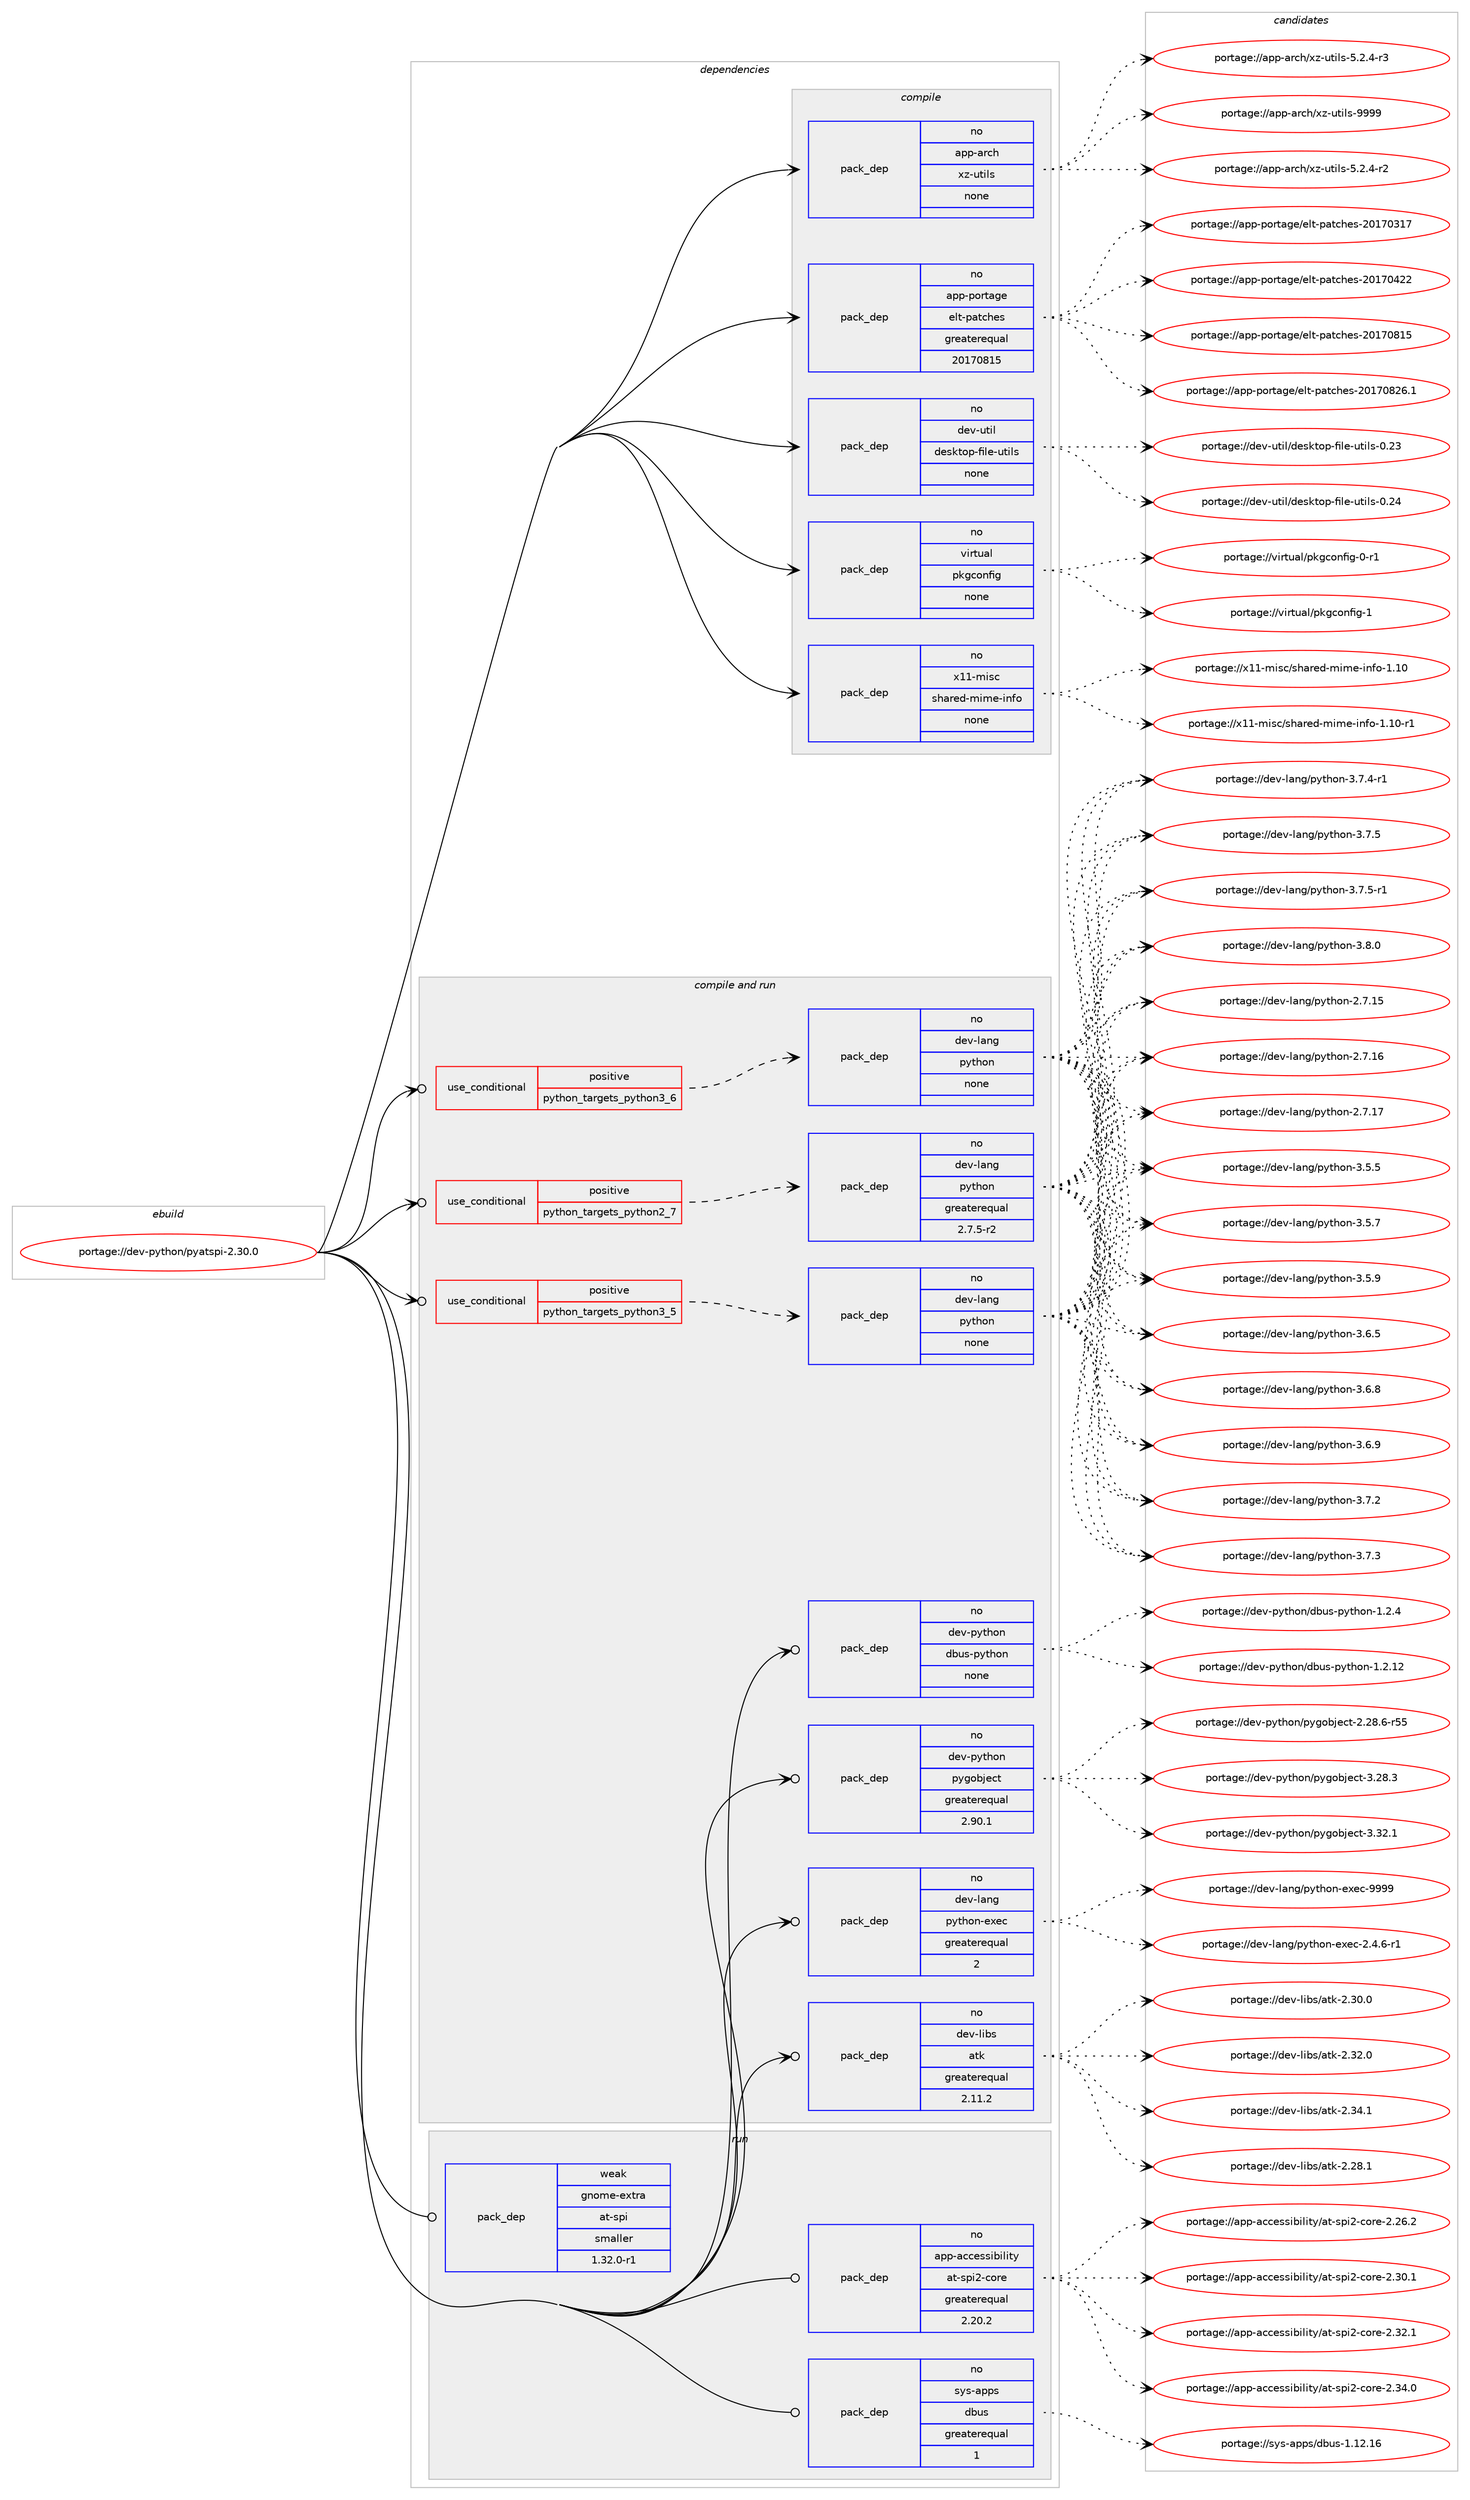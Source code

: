 digraph prolog {

# *************
# Graph options
# *************

newrank=true;
concentrate=true;
compound=true;
graph [rankdir=LR,fontname=Helvetica,fontsize=10,ranksep=1.5];#, ranksep=2.5, nodesep=0.2];
edge  [arrowhead=vee];
node  [fontname=Helvetica,fontsize=10];

# **********
# The ebuild
# **********

subgraph cluster_leftcol {
color=gray;
rank=same;
label=<<i>ebuild</i>>;
id [label="portage://dev-python/pyatspi-2.30.0", color=red, width=4, href="../dev-python/pyatspi-2.30.0.svg"];
}

# ****************
# The dependencies
# ****************

subgraph cluster_midcol {
color=gray;
label=<<i>dependencies</i>>;
subgraph cluster_compile {
fillcolor="#eeeeee";
style=filled;
label=<<i>compile</i>>;
subgraph pack121441 {
dependency159563 [label=<<TABLE BORDER="0" CELLBORDER="1" CELLSPACING="0" CELLPADDING="4" WIDTH="220"><TR><TD ROWSPAN="6" CELLPADDING="30">pack_dep</TD></TR><TR><TD WIDTH="110">no</TD></TR><TR><TD>app-arch</TD></TR><TR><TD>xz-utils</TD></TR><TR><TD>none</TD></TR><TR><TD></TD></TR></TABLE>>, shape=none, color=blue];
}
id:e -> dependency159563:w [weight=20,style="solid",arrowhead="vee"];
subgraph pack121442 {
dependency159564 [label=<<TABLE BORDER="0" CELLBORDER="1" CELLSPACING="0" CELLPADDING="4" WIDTH="220"><TR><TD ROWSPAN="6" CELLPADDING="30">pack_dep</TD></TR><TR><TD WIDTH="110">no</TD></TR><TR><TD>app-portage</TD></TR><TR><TD>elt-patches</TD></TR><TR><TD>greaterequal</TD></TR><TR><TD>20170815</TD></TR></TABLE>>, shape=none, color=blue];
}
id:e -> dependency159564:w [weight=20,style="solid",arrowhead="vee"];
subgraph pack121443 {
dependency159565 [label=<<TABLE BORDER="0" CELLBORDER="1" CELLSPACING="0" CELLPADDING="4" WIDTH="220"><TR><TD ROWSPAN="6" CELLPADDING="30">pack_dep</TD></TR><TR><TD WIDTH="110">no</TD></TR><TR><TD>dev-util</TD></TR><TR><TD>desktop-file-utils</TD></TR><TR><TD>none</TD></TR><TR><TD></TD></TR></TABLE>>, shape=none, color=blue];
}
id:e -> dependency159565:w [weight=20,style="solid",arrowhead="vee"];
subgraph pack121444 {
dependency159566 [label=<<TABLE BORDER="0" CELLBORDER="1" CELLSPACING="0" CELLPADDING="4" WIDTH="220"><TR><TD ROWSPAN="6" CELLPADDING="30">pack_dep</TD></TR><TR><TD WIDTH="110">no</TD></TR><TR><TD>virtual</TD></TR><TR><TD>pkgconfig</TD></TR><TR><TD>none</TD></TR><TR><TD></TD></TR></TABLE>>, shape=none, color=blue];
}
id:e -> dependency159566:w [weight=20,style="solid",arrowhead="vee"];
subgraph pack121445 {
dependency159567 [label=<<TABLE BORDER="0" CELLBORDER="1" CELLSPACING="0" CELLPADDING="4" WIDTH="220"><TR><TD ROWSPAN="6" CELLPADDING="30">pack_dep</TD></TR><TR><TD WIDTH="110">no</TD></TR><TR><TD>x11-misc</TD></TR><TR><TD>shared-mime-info</TD></TR><TR><TD>none</TD></TR><TR><TD></TD></TR></TABLE>>, shape=none, color=blue];
}
id:e -> dependency159567:w [weight=20,style="solid",arrowhead="vee"];
}
subgraph cluster_compileandrun {
fillcolor="#eeeeee";
style=filled;
label=<<i>compile and run</i>>;
subgraph cond34747 {
dependency159568 [label=<<TABLE BORDER="0" CELLBORDER="1" CELLSPACING="0" CELLPADDING="4"><TR><TD ROWSPAN="3" CELLPADDING="10">use_conditional</TD></TR><TR><TD>positive</TD></TR><TR><TD>python_targets_python2_7</TD></TR></TABLE>>, shape=none, color=red];
subgraph pack121446 {
dependency159569 [label=<<TABLE BORDER="0" CELLBORDER="1" CELLSPACING="0" CELLPADDING="4" WIDTH="220"><TR><TD ROWSPAN="6" CELLPADDING="30">pack_dep</TD></TR><TR><TD WIDTH="110">no</TD></TR><TR><TD>dev-lang</TD></TR><TR><TD>python</TD></TR><TR><TD>greaterequal</TD></TR><TR><TD>2.7.5-r2</TD></TR></TABLE>>, shape=none, color=blue];
}
dependency159568:e -> dependency159569:w [weight=20,style="dashed",arrowhead="vee"];
}
id:e -> dependency159568:w [weight=20,style="solid",arrowhead="odotvee"];
subgraph cond34748 {
dependency159570 [label=<<TABLE BORDER="0" CELLBORDER="1" CELLSPACING="0" CELLPADDING="4"><TR><TD ROWSPAN="3" CELLPADDING="10">use_conditional</TD></TR><TR><TD>positive</TD></TR><TR><TD>python_targets_python3_5</TD></TR></TABLE>>, shape=none, color=red];
subgraph pack121447 {
dependency159571 [label=<<TABLE BORDER="0" CELLBORDER="1" CELLSPACING="0" CELLPADDING="4" WIDTH="220"><TR><TD ROWSPAN="6" CELLPADDING="30">pack_dep</TD></TR><TR><TD WIDTH="110">no</TD></TR><TR><TD>dev-lang</TD></TR><TR><TD>python</TD></TR><TR><TD>none</TD></TR><TR><TD></TD></TR></TABLE>>, shape=none, color=blue];
}
dependency159570:e -> dependency159571:w [weight=20,style="dashed",arrowhead="vee"];
}
id:e -> dependency159570:w [weight=20,style="solid",arrowhead="odotvee"];
subgraph cond34749 {
dependency159572 [label=<<TABLE BORDER="0" CELLBORDER="1" CELLSPACING="0" CELLPADDING="4"><TR><TD ROWSPAN="3" CELLPADDING="10">use_conditional</TD></TR><TR><TD>positive</TD></TR><TR><TD>python_targets_python3_6</TD></TR></TABLE>>, shape=none, color=red];
subgraph pack121448 {
dependency159573 [label=<<TABLE BORDER="0" CELLBORDER="1" CELLSPACING="0" CELLPADDING="4" WIDTH="220"><TR><TD ROWSPAN="6" CELLPADDING="30">pack_dep</TD></TR><TR><TD WIDTH="110">no</TD></TR><TR><TD>dev-lang</TD></TR><TR><TD>python</TD></TR><TR><TD>none</TD></TR><TR><TD></TD></TR></TABLE>>, shape=none, color=blue];
}
dependency159572:e -> dependency159573:w [weight=20,style="dashed",arrowhead="vee"];
}
id:e -> dependency159572:w [weight=20,style="solid",arrowhead="odotvee"];
subgraph pack121449 {
dependency159574 [label=<<TABLE BORDER="0" CELLBORDER="1" CELLSPACING="0" CELLPADDING="4" WIDTH="220"><TR><TD ROWSPAN="6" CELLPADDING="30">pack_dep</TD></TR><TR><TD WIDTH="110">no</TD></TR><TR><TD>dev-lang</TD></TR><TR><TD>python-exec</TD></TR><TR><TD>greaterequal</TD></TR><TR><TD>2</TD></TR></TABLE>>, shape=none, color=blue];
}
id:e -> dependency159574:w [weight=20,style="solid",arrowhead="odotvee"];
subgraph pack121450 {
dependency159575 [label=<<TABLE BORDER="0" CELLBORDER="1" CELLSPACING="0" CELLPADDING="4" WIDTH="220"><TR><TD ROWSPAN="6" CELLPADDING="30">pack_dep</TD></TR><TR><TD WIDTH="110">no</TD></TR><TR><TD>dev-libs</TD></TR><TR><TD>atk</TD></TR><TR><TD>greaterequal</TD></TR><TR><TD>2.11.2</TD></TR></TABLE>>, shape=none, color=blue];
}
id:e -> dependency159575:w [weight=20,style="solid",arrowhead="odotvee"];
subgraph pack121451 {
dependency159576 [label=<<TABLE BORDER="0" CELLBORDER="1" CELLSPACING="0" CELLPADDING="4" WIDTH="220"><TR><TD ROWSPAN="6" CELLPADDING="30">pack_dep</TD></TR><TR><TD WIDTH="110">no</TD></TR><TR><TD>dev-python</TD></TR><TR><TD>dbus-python</TD></TR><TR><TD>none</TD></TR><TR><TD></TD></TR></TABLE>>, shape=none, color=blue];
}
id:e -> dependency159576:w [weight=20,style="solid",arrowhead="odotvee"];
subgraph pack121452 {
dependency159577 [label=<<TABLE BORDER="0" CELLBORDER="1" CELLSPACING="0" CELLPADDING="4" WIDTH="220"><TR><TD ROWSPAN="6" CELLPADDING="30">pack_dep</TD></TR><TR><TD WIDTH="110">no</TD></TR><TR><TD>dev-python</TD></TR><TR><TD>pygobject</TD></TR><TR><TD>greaterequal</TD></TR><TR><TD>2.90.1</TD></TR></TABLE>>, shape=none, color=blue];
}
id:e -> dependency159577:w [weight=20,style="solid",arrowhead="odotvee"];
}
subgraph cluster_run {
fillcolor="#eeeeee";
style=filled;
label=<<i>run</i>>;
subgraph pack121453 {
dependency159578 [label=<<TABLE BORDER="0" CELLBORDER="1" CELLSPACING="0" CELLPADDING="4" WIDTH="220"><TR><TD ROWSPAN="6" CELLPADDING="30">pack_dep</TD></TR><TR><TD WIDTH="110">no</TD></TR><TR><TD>app-accessibility</TD></TR><TR><TD>at-spi2-core</TD></TR><TR><TD>greaterequal</TD></TR><TR><TD>2.20.2</TD></TR></TABLE>>, shape=none, color=blue];
}
id:e -> dependency159578:w [weight=20,style="solid",arrowhead="odot"];
subgraph pack121454 {
dependency159579 [label=<<TABLE BORDER="0" CELLBORDER="1" CELLSPACING="0" CELLPADDING="4" WIDTH="220"><TR><TD ROWSPAN="6" CELLPADDING="30">pack_dep</TD></TR><TR><TD WIDTH="110">no</TD></TR><TR><TD>sys-apps</TD></TR><TR><TD>dbus</TD></TR><TR><TD>greaterequal</TD></TR><TR><TD>1</TD></TR></TABLE>>, shape=none, color=blue];
}
id:e -> dependency159579:w [weight=20,style="solid",arrowhead="odot"];
subgraph pack121455 {
dependency159580 [label=<<TABLE BORDER="0" CELLBORDER="1" CELLSPACING="0" CELLPADDING="4" WIDTH="220"><TR><TD ROWSPAN="6" CELLPADDING="30">pack_dep</TD></TR><TR><TD WIDTH="110">weak</TD></TR><TR><TD>gnome-extra</TD></TR><TR><TD>at-spi</TD></TR><TR><TD>smaller</TD></TR><TR><TD>1.32.0-r1</TD></TR></TABLE>>, shape=none, color=blue];
}
id:e -> dependency159580:w [weight=20,style="solid",arrowhead="odot"];
}
}

# **************
# The candidates
# **************

subgraph cluster_choices {
rank=same;
color=gray;
label=<<i>candidates</i>>;

subgraph choice121441 {
color=black;
nodesep=1;
choiceportage9711211245971149910447120122451171161051081154553465046524511450 [label="portage://app-arch/xz-utils-5.2.4-r2", color=red, width=4,href="../app-arch/xz-utils-5.2.4-r2.svg"];
choiceportage9711211245971149910447120122451171161051081154553465046524511451 [label="portage://app-arch/xz-utils-5.2.4-r3", color=red, width=4,href="../app-arch/xz-utils-5.2.4-r3.svg"];
choiceportage9711211245971149910447120122451171161051081154557575757 [label="portage://app-arch/xz-utils-9999", color=red, width=4,href="../app-arch/xz-utils-9999.svg"];
dependency159563:e -> choiceportage9711211245971149910447120122451171161051081154553465046524511450:w [style=dotted,weight="100"];
dependency159563:e -> choiceportage9711211245971149910447120122451171161051081154553465046524511451:w [style=dotted,weight="100"];
dependency159563:e -> choiceportage9711211245971149910447120122451171161051081154557575757:w [style=dotted,weight="100"];
}
subgraph choice121442 {
color=black;
nodesep=1;
choiceportage97112112451121111141169710310147101108116451129711699104101115455048495548514955 [label="portage://app-portage/elt-patches-20170317", color=red, width=4,href="../app-portage/elt-patches-20170317.svg"];
choiceportage97112112451121111141169710310147101108116451129711699104101115455048495548525050 [label="portage://app-portage/elt-patches-20170422", color=red, width=4,href="../app-portage/elt-patches-20170422.svg"];
choiceportage97112112451121111141169710310147101108116451129711699104101115455048495548564953 [label="portage://app-portage/elt-patches-20170815", color=red, width=4,href="../app-portage/elt-patches-20170815.svg"];
choiceportage971121124511211111411697103101471011081164511297116991041011154550484955485650544649 [label="portage://app-portage/elt-patches-20170826.1", color=red, width=4,href="../app-portage/elt-patches-20170826.1.svg"];
dependency159564:e -> choiceportage97112112451121111141169710310147101108116451129711699104101115455048495548514955:w [style=dotted,weight="100"];
dependency159564:e -> choiceportage97112112451121111141169710310147101108116451129711699104101115455048495548525050:w [style=dotted,weight="100"];
dependency159564:e -> choiceportage97112112451121111141169710310147101108116451129711699104101115455048495548564953:w [style=dotted,weight="100"];
dependency159564:e -> choiceportage971121124511211111411697103101471011081164511297116991041011154550484955485650544649:w [style=dotted,weight="100"];
}
subgraph choice121443 {
color=black;
nodesep=1;
choiceportage100101118451171161051084710010111510711611111245102105108101451171161051081154548465051 [label="portage://dev-util/desktop-file-utils-0.23", color=red, width=4,href="../dev-util/desktop-file-utils-0.23.svg"];
choiceportage100101118451171161051084710010111510711611111245102105108101451171161051081154548465052 [label="portage://dev-util/desktop-file-utils-0.24", color=red, width=4,href="../dev-util/desktop-file-utils-0.24.svg"];
dependency159565:e -> choiceportage100101118451171161051084710010111510711611111245102105108101451171161051081154548465051:w [style=dotted,weight="100"];
dependency159565:e -> choiceportage100101118451171161051084710010111510711611111245102105108101451171161051081154548465052:w [style=dotted,weight="100"];
}
subgraph choice121444 {
color=black;
nodesep=1;
choiceportage11810511411611797108471121071039911111010210510345484511449 [label="portage://virtual/pkgconfig-0-r1", color=red, width=4,href="../virtual/pkgconfig-0-r1.svg"];
choiceportage1181051141161179710847112107103991111101021051034549 [label="portage://virtual/pkgconfig-1", color=red, width=4,href="../virtual/pkgconfig-1.svg"];
dependency159566:e -> choiceportage11810511411611797108471121071039911111010210510345484511449:w [style=dotted,weight="100"];
dependency159566:e -> choiceportage1181051141161179710847112107103991111101021051034549:w [style=dotted,weight="100"];
}
subgraph choice121445 {
color=black;
nodesep=1;
choiceportage12049494510910511599471151049711410110045109105109101451051101021114549464948 [label="portage://x11-misc/shared-mime-info-1.10", color=red, width=4,href="../x11-misc/shared-mime-info-1.10.svg"];
choiceportage120494945109105115994711510497114101100451091051091014510511010211145494649484511449 [label="portage://x11-misc/shared-mime-info-1.10-r1", color=red, width=4,href="../x11-misc/shared-mime-info-1.10-r1.svg"];
dependency159567:e -> choiceportage12049494510910511599471151049711410110045109105109101451051101021114549464948:w [style=dotted,weight="100"];
dependency159567:e -> choiceportage120494945109105115994711510497114101100451091051091014510511010211145494649484511449:w [style=dotted,weight="100"];
}
subgraph choice121446 {
color=black;
nodesep=1;
choiceportage10010111845108971101034711212111610411111045504655464953 [label="portage://dev-lang/python-2.7.15", color=red, width=4,href="../dev-lang/python-2.7.15.svg"];
choiceportage10010111845108971101034711212111610411111045504655464954 [label="portage://dev-lang/python-2.7.16", color=red, width=4,href="../dev-lang/python-2.7.16.svg"];
choiceportage10010111845108971101034711212111610411111045504655464955 [label="portage://dev-lang/python-2.7.17", color=red, width=4,href="../dev-lang/python-2.7.17.svg"];
choiceportage100101118451089711010347112121116104111110455146534653 [label="portage://dev-lang/python-3.5.5", color=red, width=4,href="../dev-lang/python-3.5.5.svg"];
choiceportage100101118451089711010347112121116104111110455146534655 [label="portage://dev-lang/python-3.5.7", color=red, width=4,href="../dev-lang/python-3.5.7.svg"];
choiceportage100101118451089711010347112121116104111110455146534657 [label="portage://dev-lang/python-3.5.9", color=red, width=4,href="../dev-lang/python-3.5.9.svg"];
choiceportage100101118451089711010347112121116104111110455146544653 [label="portage://dev-lang/python-3.6.5", color=red, width=4,href="../dev-lang/python-3.6.5.svg"];
choiceportage100101118451089711010347112121116104111110455146544656 [label="portage://dev-lang/python-3.6.8", color=red, width=4,href="../dev-lang/python-3.6.8.svg"];
choiceportage100101118451089711010347112121116104111110455146544657 [label="portage://dev-lang/python-3.6.9", color=red, width=4,href="../dev-lang/python-3.6.9.svg"];
choiceportage100101118451089711010347112121116104111110455146554650 [label="portage://dev-lang/python-3.7.2", color=red, width=4,href="../dev-lang/python-3.7.2.svg"];
choiceportage100101118451089711010347112121116104111110455146554651 [label="portage://dev-lang/python-3.7.3", color=red, width=4,href="../dev-lang/python-3.7.3.svg"];
choiceportage1001011184510897110103471121211161041111104551465546524511449 [label="portage://dev-lang/python-3.7.4-r1", color=red, width=4,href="../dev-lang/python-3.7.4-r1.svg"];
choiceportage100101118451089711010347112121116104111110455146554653 [label="portage://dev-lang/python-3.7.5", color=red, width=4,href="../dev-lang/python-3.7.5.svg"];
choiceportage1001011184510897110103471121211161041111104551465546534511449 [label="portage://dev-lang/python-3.7.5-r1", color=red, width=4,href="../dev-lang/python-3.7.5-r1.svg"];
choiceportage100101118451089711010347112121116104111110455146564648 [label="portage://dev-lang/python-3.8.0", color=red, width=4,href="../dev-lang/python-3.8.0.svg"];
dependency159569:e -> choiceportage10010111845108971101034711212111610411111045504655464953:w [style=dotted,weight="100"];
dependency159569:e -> choiceportage10010111845108971101034711212111610411111045504655464954:w [style=dotted,weight="100"];
dependency159569:e -> choiceportage10010111845108971101034711212111610411111045504655464955:w [style=dotted,weight="100"];
dependency159569:e -> choiceportage100101118451089711010347112121116104111110455146534653:w [style=dotted,weight="100"];
dependency159569:e -> choiceportage100101118451089711010347112121116104111110455146534655:w [style=dotted,weight="100"];
dependency159569:e -> choiceportage100101118451089711010347112121116104111110455146534657:w [style=dotted,weight="100"];
dependency159569:e -> choiceportage100101118451089711010347112121116104111110455146544653:w [style=dotted,weight="100"];
dependency159569:e -> choiceportage100101118451089711010347112121116104111110455146544656:w [style=dotted,weight="100"];
dependency159569:e -> choiceportage100101118451089711010347112121116104111110455146544657:w [style=dotted,weight="100"];
dependency159569:e -> choiceportage100101118451089711010347112121116104111110455146554650:w [style=dotted,weight="100"];
dependency159569:e -> choiceportage100101118451089711010347112121116104111110455146554651:w [style=dotted,weight="100"];
dependency159569:e -> choiceportage1001011184510897110103471121211161041111104551465546524511449:w [style=dotted,weight="100"];
dependency159569:e -> choiceportage100101118451089711010347112121116104111110455146554653:w [style=dotted,weight="100"];
dependency159569:e -> choiceportage1001011184510897110103471121211161041111104551465546534511449:w [style=dotted,weight="100"];
dependency159569:e -> choiceportage100101118451089711010347112121116104111110455146564648:w [style=dotted,weight="100"];
}
subgraph choice121447 {
color=black;
nodesep=1;
choiceportage10010111845108971101034711212111610411111045504655464953 [label="portage://dev-lang/python-2.7.15", color=red, width=4,href="../dev-lang/python-2.7.15.svg"];
choiceportage10010111845108971101034711212111610411111045504655464954 [label="portage://dev-lang/python-2.7.16", color=red, width=4,href="../dev-lang/python-2.7.16.svg"];
choiceportage10010111845108971101034711212111610411111045504655464955 [label="portage://dev-lang/python-2.7.17", color=red, width=4,href="../dev-lang/python-2.7.17.svg"];
choiceportage100101118451089711010347112121116104111110455146534653 [label="portage://dev-lang/python-3.5.5", color=red, width=4,href="../dev-lang/python-3.5.5.svg"];
choiceportage100101118451089711010347112121116104111110455146534655 [label="portage://dev-lang/python-3.5.7", color=red, width=4,href="../dev-lang/python-3.5.7.svg"];
choiceportage100101118451089711010347112121116104111110455146534657 [label="portage://dev-lang/python-3.5.9", color=red, width=4,href="../dev-lang/python-3.5.9.svg"];
choiceportage100101118451089711010347112121116104111110455146544653 [label="portage://dev-lang/python-3.6.5", color=red, width=4,href="../dev-lang/python-3.6.5.svg"];
choiceportage100101118451089711010347112121116104111110455146544656 [label="portage://dev-lang/python-3.6.8", color=red, width=4,href="../dev-lang/python-3.6.8.svg"];
choiceportage100101118451089711010347112121116104111110455146544657 [label="portage://dev-lang/python-3.6.9", color=red, width=4,href="../dev-lang/python-3.6.9.svg"];
choiceportage100101118451089711010347112121116104111110455146554650 [label="portage://dev-lang/python-3.7.2", color=red, width=4,href="../dev-lang/python-3.7.2.svg"];
choiceportage100101118451089711010347112121116104111110455146554651 [label="portage://dev-lang/python-3.7.3", color=red, width=4,href="../dev-lang/python-3.7.3.svg"];
choiceportage1001011184510897110103471121211161041111104551465546524511449 [label="portage://dev-lang/python-3.7.4-r1", color=red, width=4,href="../dev-lang/python-3.7.4-r1.svg"];
choiceportage100101118451089711010347112121116104111110455146554653 [label="portage://dev-lang/python-3.7.5", color=red, width=4,href="../dev-lang/python-3.7.5.svg"];
choiceportage1001011184510897110103471121211161041111104551465546534511449 [label="portage://dev-lang/python-3.7.5-r1", color=red, width=4,href="../dev-lang/python-3.7.5-r1.svg"];
choiceportage100101118451089711010347112121116104111110455146564648 [label="portage://dev-lang/python-3.8.0", color=red, width=4,href="../dev-lang/python-3.8.0.svg"];
dependency159571:e -> choiceportage10010111845108971101034711212111610411111045504655464953:w [style=dotted,weight="100"];
dependency159571:e -> choiceportage10010111845108971101034711212111610411111045504655464954:w [style=dotted,weight="100"];
dependency159571:e -> choiceportage10010111845108971101034711212111610411111045504655464955:w [style=dotted,weight="100"];
dependency159571:e -> choiceportage100101118451089711010347112121116104111110455146534653:w [style=dotted,weight="100"];
dependency159571:e -> choiceportage100101118451089711010347112121116104111110455146534655:w [style=dotted,weight="100"];
dependency159571:e -> choiceportage100101118451089711010347112121116104111110455146534657:w [style=dotted,weight="100"];
dependency159571:e -> choiceportage100101118451089711010347112121116104111110455146544653:w [style=dotted,weight="100"];
dependency159571:e -> choiceportage100101118451089711010347112121116104111110455146544656:w [style=dotted,weight="100"];
dependency159571:e -> choiceportage100101118451089711010347112121116104111110455146544657:w [style=dotted,weight="100"];
dependency159571:e -> choiceportage100101118451089711010347112121116104111110455146554650:w [style=dotted,weight="100"];
dependency159571:e -> choiceportage100101118451089711010347112121116104111110455146554651:w [style=dotted,weight="100"];
dependency159571:e -> choiceportage1001011184510897110103471121211161041111104551465546524511449:w [style=dotted,weight="100"];
dependency159571:e -> choiceportage100101118451089711010347112121116104111110455146554653:w [style=dotted,weight="100"];
dependency159571:e -> choiceportage1001011184510897110103471121211161041111104551465546534511449:w [style=dotted,weight="100"];
dependency159571:e -> choiceportage100101118451089711010347112121116104111110455146564648:w [style=dotted,weight="100"];
}
subgraph choice121448 {
color=black;
nodesep=1;
choiceportage10010111845108971101034711212111610411111045504655464953 [label="portage://dev-lang/python-2.7.15", color=red, width=4,href="../dev-lang/python-2.7.15.svg"];
choiceportage10010111845108971101034711212111610411111045504655464954 [label="portage://dev-lang/python-2.7.16", color=red, width=4,href="../dev-lang/python-2.7.16.svg"];
choiceportage10010111845108971101034711212111610411111045504655464955 [label="portage://dev-lang/python-2.7.17", color=red, width=4,href="../dev-lang/python-2.7.17.svg"];
choiceportage100101118451089711010347112121116104111110455146534653 [label="portage://dev-lang/python-3.5.5", color=red, width=4,href="../dev-lang/python-3.5.5.svg"];
choiceportage100101118451089711010347112121116104111110455146534655 [label="portage://dev-lang/python-3.5.7", color=red, width=4,href="../dev-lang/python-3.5.7.svg"];
choiceportage100101118451089711010347112121116104111110455146534657 [label="portage://dev-lang/python-3.5.9", color=red, width=4,href="../dev-lang/python-3.5.9.svg"];
choiceportage100101118451089711010347112121116104111110455146544653 [label="portage://dev-lang/python-3.6.5", color=red, width=4,href="../dev-lang/python-3.6.5.svg"];
choiceportage100101118451089711010347112121116104111110455146544656 [label="portage://dev-lang/python-3.6.8", color=red, width=4,href="../dev-lang/python-3.6.8.svg"];
choiceportage100101118451089711010347112121116104111110455146544657 [label="portage://dev-lang/python-3.6.9", color=red, width=4,href="../dev-lang/python-3.6.9.svg"];
choiceportage100101118451089711010347112121116104111110455146554650 [label="portage://dev-lang/python-3.7.2", color=red, width=4,href="../dev-lang/python-3.7.2.svg"];
choiceportage100101118451089711010347112121116104111110455146554651 [label="portage://dev-lang/python-3.7.3", color=red, width=4,href="../dev-lang/python-3.7.3.svg"];
choiceportage1001011184510897110103471121211161041111104551465546524511449 [label="portage://dev-lang/python-3.7.4-r1", color=red, width=4,href="../dev-lang/python-3.7.4-r1.svg"];
choiceportage100101118451089711010347112121116104111110455146554653 [label="portage://dev-lang/python-3.7.5", color=red, width=4,href="../dev-lang/python-3.7.5.svg"];
choiceportage1001011184510897110103471121211161041111104551465546534511449 [label="portage://dev-lang/python-3.7.5-r1", color=red, width=4,href="../dev-lang/python-3.7.5-r1.svg"];
choiceportage100101118451089711010347112121116104111110455146564648 [label="portage://dev-lang/python-3.8.0", color=red, width=4,href="../dev-lang/python-3.8.0.svg"];
dependency159573:e -> choiceportage10010111845108971101034711212111610411111045504655464953:w [style=dotted,weight="100"];
dependency159573:e -> choiceportage10010111845108971101034711212111610411111045504655464954:w [style=dotted,weight="100"];
dependency159573:e -> choiceportage10010111845108971101034711212111610411111045504655464955:w [style=dotted,weight="100"];
dependency159573:e -> choiceportage100101118451089711010347112121116104111110455146534653:w [style=dotted,weight="100"];
dependency159573:e -> choiceportage100101118451089711010347112121116104111110455146534655:w [style=dotted,weight="100"];
dependency159573:e -> choiceportage100101118451089711010347112121116104111110455146534657:w [style=dotted,weight="100"];
dependency159573:e -> choiceportage100101118451089711010347112121116104111110455146544653:w [style=dotted,weight="100"];
dependency159573:e -> choiceportage100101118451089711010347112121116104111110455146544656:w [style=dotted,weight="100"];
dependency159573:e -> choiceportage100101118451089711010347112121116104111110455146544657:w [style=dotted,weight="100"];
dependency159573:e -> choiceportage100101118451089711010347112121116104111110455146554650:w [style=dotted,weight="100"];
dependency159573:e -> choiceportage100101118451089711010347112121116104111110455146554651:w [style=dotted,weight="100"];
dependency159573:e -> choiceportage1001011184510897110103471121211161041111104551465546524511449:w [style=dotted,weight="100"];
dependency159573:e -> choiceportage100101118451089711010347112121116104111110455146554653:w [style=dotted,weight="100"];
dependency159573:e -> choiceportage1001011184510897110103471121211161041111104551465546534511449:w [style=dotted,weight="100"];
dependency159573:e -> choiceportage100101118451089711010347112121116104111110455146564648:w [style=dotted,weight="100"];
}
subgraph choice121449 {
color=black;
nodesep=1;
choiceportage10010111845108971101034711212111610411111045101120101994550465246544511449 [label="portage://dev-lang/python-exec-2.4.6-r1", color=red, width=4,href="../dev-lang/python-exec-2.4.6-r1.svg"];
choiceportage10010111845108971101034711212111610411111045101120101994557575757 [label="portage://dev-lang/python-exec-9999", color=red, width=4,href="../dev-lang/python-exec-9999.svg"];
dependency159574:e -> choiceportage10010111845108971101034711212111610411111045101120101994550465246544511449:w [style=dotted,weight="100"];
dependency159574:e -> choiceportage10010111845108971101034711212111610411111045101120101994557575757:w [style=dotted,weight="100"];
}
subgraph choice121450 {
color=black;
nodesep=1;
choiceportage1001011184510810598115479711610745504650564649 [label="portage://dev-libs/atk-2.28.1", color=red, width=4,href="../dev-libs/atk-2.28.1.svg"];
choiceportage1001011184510810598115479711610745504651484648 [label="portage://dev-libs/atk-2.30.0", color=red, width=4,href="../dev-libs/atk-2.30.0.svg"];
choiceportage1001011184510810598115479711610745504651504648 [label="portage://dev-libs/atk-2.32.0", color=red, width=4,href="../dev-libs/atk-2.32.0.svg"];
choiceportage1001011184510810598115479711610745504651524649 [label="portage://dev-libs/atk-2.34.1", color=red, width=4,href="../dev-libs/atk-2.34.1.svg"];
dependency159575:e -> choiceportage1001011184510810598115479711610745504650564649:w [style=dotted,weight="100"];
dependency159575:e -> choiceportage1001011184510810598115479711610745504651484648:w [style=dotted,weight="100"];
dependency159575:e -> choiceportage1001011184510810598115479711610745504651504648:w [style=dotted,weight="100"];
dependency159575:e -> choiceportage1001011184510810598115479711610745504651524649:w [style=dotted,weight="100"];
}
subgraph choice121451 {
color=black;
nodesep=1;
choiceportage1001011184511212111610411111047100981171154511212111610411111045494650464950 [label="portage://dev-python/dbus-python-1.2.12", color=red, width=4,href="../dev-python/dbus-python-1.2.12.svg"];
choiceportage10010111845112121116104111110471009811711545112121116104111110454946504652 [label="portage://dev-python/dbus-python-1.2.4", color=red, width=4,href="../dev-python/dbus-python-1.2.4.svg"];
dependency159576:e -> choiceportage1001011184511212111610411111047100981171154511212111610411111045494650464950:w [style=dotted,weight="100"];
dependency159576:e -> choiceportage10010111845112121116104111110471009811711545112121116104111110454946504652:w [style=dotted,weight="100"];
}
subgraph choice121452 {
color=black;
nodesep=1;
choiceportage1001011184511212111610411111047112121103111981061019911645504650564654451145353 [label="portage://dev-python/pygobject-2.28.6-r55", color=red, width=4,href="../dev-python/pygobject-2.28.6-r55.svg"];
choiceportage1001011184511212111610411111047112121103111981061019911645514650564651 [label="portage://dev-python/pygobject-3.28.3", color=red, width=4,href="../dev-python/pygobject-3.28.3.svg"];
choiceportage1001011184511212111610411111047112121103111981061019911645514651504649 [label="portage://dev-python/pygobject-3.32.1", color=red, width=4,href="../dev-python/pygobject-3.32.1.svg"];
dependency159577:e -> choiceportage1001011184511212111610411111047112121103111981061019911645504650564654451145353:w [style=dotted,weight="100"];
dependency159577:e -> choiceportage1001011184511212111610411111047112121103111981061019911645514650564651:w [style=dotted,weight="100"];
dependency159577:e -> choiceportage1001011184511212111610411111047112121103111981061019911645514651504649:w [style=dotted,weight="100"];
}
subgraph choice121453 {
color=black;
nodesep=1;
choiceportage97112112459799991011151151059810510810511612147971164511511210550459911111410145504650544650 [label="portage://app-accessibility/at-spi2-core-2.26.2", color=red, width=4,href="../app-accessibility/at-spi2-core-2.26.2.svg"];
choiceportage97112112459799991011151151059810510810511612147971164511511210550459911111410145504651484649 [label="portage://app-accessibility/at-spi2-core-2.30.1", color=red, width=4,href="../app-accessibility/at-spi2-core-2.30.1.svg"];
choiceportage97112112459799991011151151059810510810511612147971164511511210550459911111410145504651504649 [label="portage://app-accessibility/at-spi2-core-2.32.1", color=red, width=4,href="../app-accessibility/at-spi2-core-2.32.1.svg"];
choiceportage97112112459799991011151151059810510810511612147971164511511210550459911111410145504651524648 [label="portage://app-accessibility/at-spi2-core-2.34.0", color=red, width=4,href="../app-accessibility/at-spi2-core-2.34.0.svg"];
dependency159578:e -> choiceportage97112112459799991011151151059810510810511612147971164511511210550459911111410145504650544650:w [style=dotted,weight="100"];
dependency159578:e -> choiceportage97112112459799991011151151059810510810511612147971164511511210550459911111410145504651484649:w [style=dotted,weight="100"];
dependency159578:e -> choiceportage97112112459799991011151151059810510810511612147971164511511210550459911111410145504651504649:w [style=dotted,weight="100"];
dependency159578:e -> choiceportage97112112459799991011151151059810510810511612147971164511511210550459911111410145504651524648:w [style=dotted,weight="100"];
}
subgraph choice121454 {
color=black;
nodesep=1;
choiceportage115121115459711211211547100981171154549464950464954 [label="portage://sys-apps/dbus-1.12.16", color=red, width=4,href="../sys-apps/dbus-1.12.16.svg"];
dependency159579:e -> choiceportage115121115459711211211547100981171154549464950464954:w [style=dotted,weight="100"];
}
subgraph choice121455 {
color=black;
nodesep=1;
}
}

}

